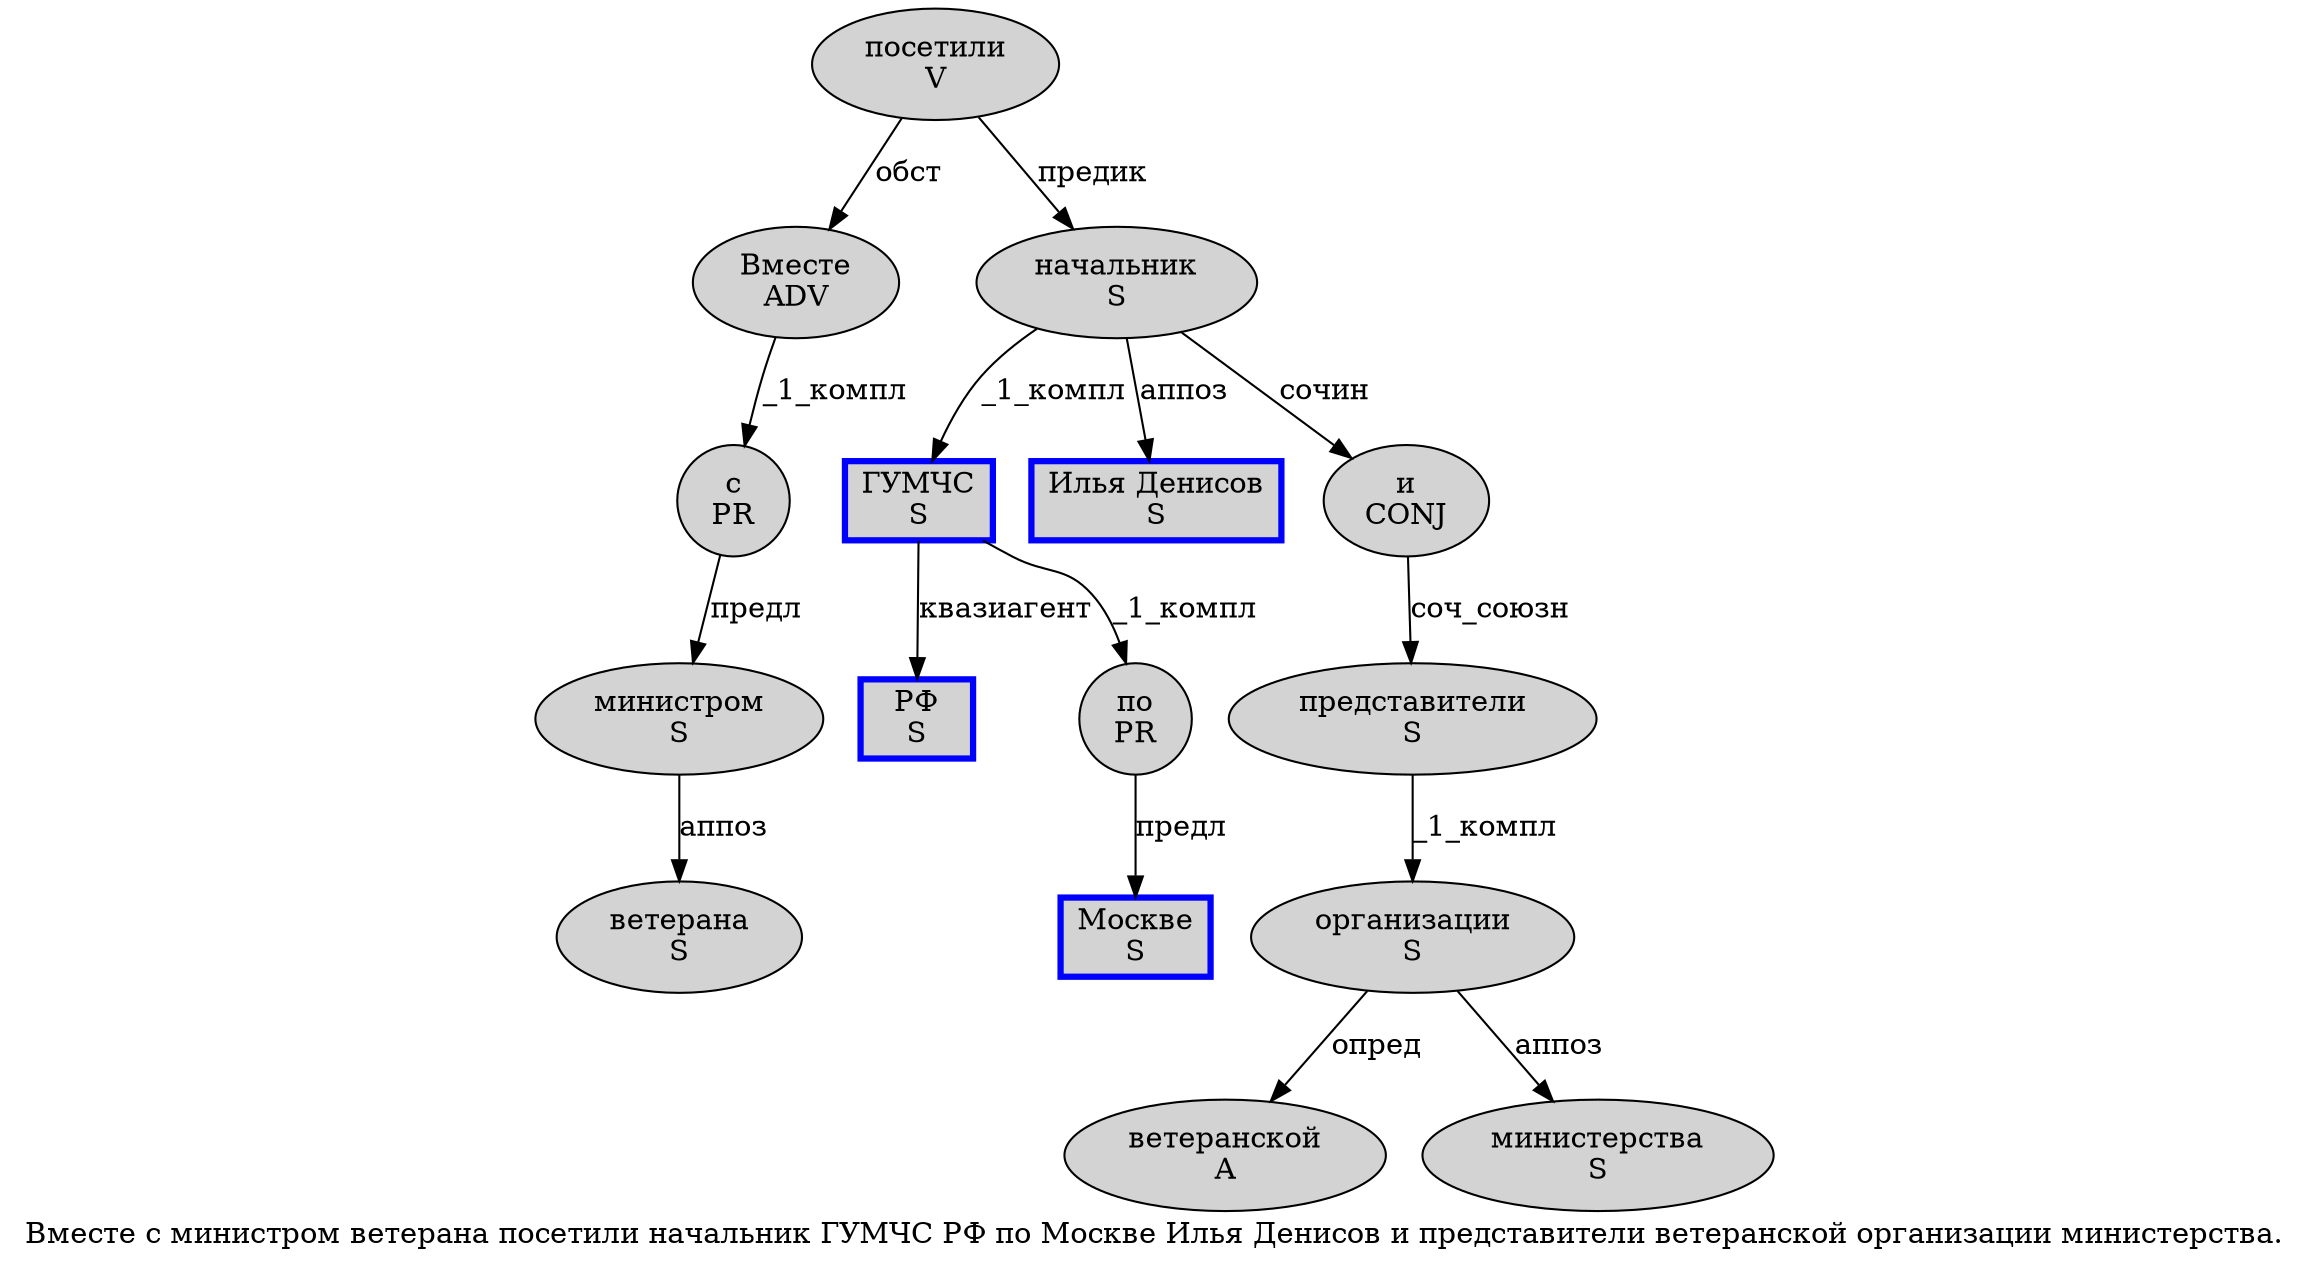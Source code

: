 digraph SENTENCE_934 {
	graph [label="Вместе с министром ветерана посетили начальник ГУМЧС РФ по Москве Илья Денисов и представители ветеранской организации министерства."]
	node [style=filled]
		0 [label="Вместе
ADV" color="" fillcolor=lightgray penwidth=1 shape=ellipse]
		1 [label="с
PR" color="" fillcolor=lightgray penwidth=1 shape=ellipse]
		2 [label="министром
S" color="" fillcolor=lightgray penwidth=1 shape=ellipse]
		3 [label="ветерана
S" color="" fillcolor=lightgray penwidth=1 shape=ellipse]
		4 [label="посетили
V" color="" fillcolor=lightgray penwidth=1 shape=ellipse]
		5 [label="начальник
S" color="" fillcolor=lightgray penwidth=1 shape=ellipse]
		6 [label="ГУМЧС
S" color=blue fillcolor=lightgray penwidth=3 shape=box]
		7 [label="РФ
S" color=blue fillcolor=lightgray penwidth=3 shape=box]
		8 [label="по
PR" color="" fillcolor=lightgray penwidth=1 shape=ellipse]
		9 [label="Москве
S" color=blue fillcolor=lightgray penwidth=3 shape=box]
		10 [label="Илья Денисов
S" color=blue fillcolor=lightgray penwidth=3 shape=box]
		11 [label="и
CONJ" color="" fillcolor=lightgray penwidth=1 shape=ellipse]
		12 [label="представители
S" color="" fillcolor=lightgray penwidth=1 shape=ellipse]
		13 [label="ветеранской
A" color="" fillcolor=lightgray penwidth=1 shape=ellipse]
		14 [label="организации
S" color="" fillcolor=lightgray penwidth=1 shape=ellipse]
		15 [label="министерства
S" color="" fillcolor=lightgray penwidth=1 shape=ellipse]
			1 -> 2 [label="предл"]
			2 -> 3 [label="аппоз"]
			14 -> 13 [label="опред"]
			14 -> 15 [label="аппоз"]
			11 -> 12 [label="соч_союзн"]
			5 -> 6 [label="_1_компл"]
			5 -> 10 [label="аппоз"]
			5 -> 11 [label="сочин"]
			8 -> 9 [label="предл"]
			6 -> 7 [label="квазиагент"]
			6 -> 8 [label="_1_компл"]
			4 -> 0 [label="обст"]
			4 -> 5 [label="предик"]
			12 -> 14 [label="_1_компл"]
			0 -> 1 [label="_1_компл"]
}
